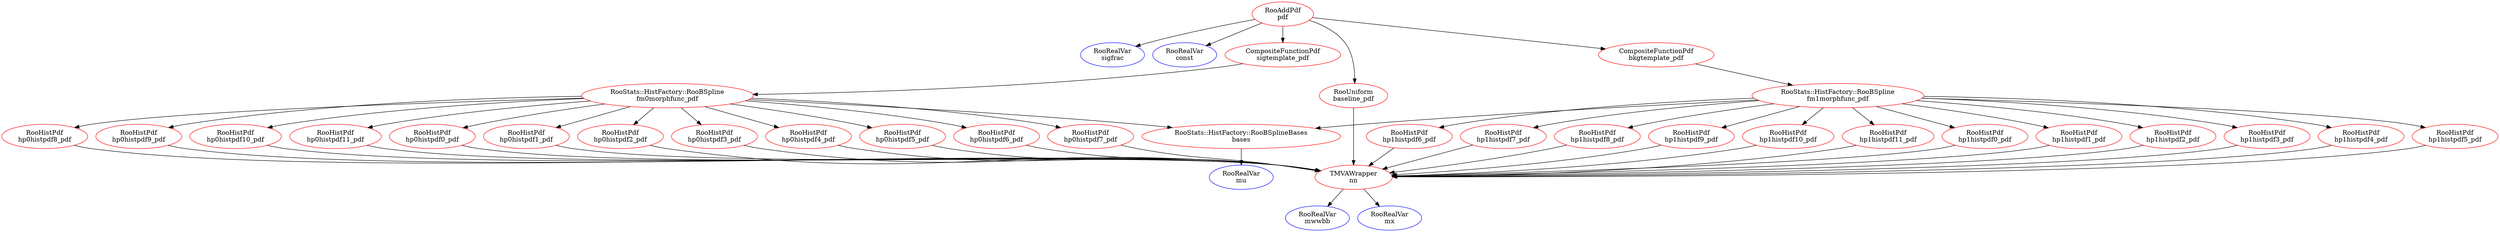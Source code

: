 digraph pdf{
"pdf" [ color=red, label="RooAddPdf
pdf"];
"sigfrac" [ color=blue, label="RooRealVar
sigfrac"];
"const" [ color=blue, label="RooRealVar
const"];
"sigtemplate_pdf" [ color=red, label="CompositeFunctionPdf
sigtemplate_pdf"];
"fm0morphfunc_pdf" [ color=red, label="RooStats::HistFactory::RooBSpline
fm0morphfunc_pdf"];
"bases" [ color=red, label="RooStats::HistFactory::RooBSplineBases
bases"];
"mu" [ color=blue, label="RooRealVar
mu"];
"hp0histpdf0_pdf" [ color=red, label="RooHistPdf
hp0histpdf0_pdf"];
"nn" [ color=red, label="TMVAWrapper
nn"];
"mwwbb" [ color=blue, label="RooRealVar
mwwbb"];
"mx" [ color=blue, label="RooRealVar
mx"];
"hp0histpdf1_pdf" [ color=red, label="RooHistPdf
hp0histpdf1_pdf"];
"hp0histpdf2_pdf" [ color=red, label="RooHistPdf
hp0histpdf2_pdf"];
"hp0histpdf3_pdf" [ color=red, label="RooHistPdf
hp0histpdf3_pdf"];
"hp0histpdf4_pdf" [ color=red, label="RooHistPdf
hp0histpdf4_pdf"];
"hp0histpdf5_pdf" [ color=red, label="RooHistPdf
hp0histpdf5_pdf"];
"hp0histpdf6_pdf" [ color=red, label="RooHistPdf
hp0histpdf6_pdf"];
"hp0histpdf7_pdf" [ color=red, label="RooHistPdf
hp0histpdf7_pdf"];
"hp0histpdf8_pdf" [ color=red, label="RooHistPdf
hp0histpdf8_pdf"];
"hp0histpdf9_pdf" [ color=red, label="RooHistPdf
hp0histpdf9_pdf"];
"hp0histpdf10_pdf" [ color=red, label="RooHistPdf
hp0histpdf10_pdf"];
"hp0histpdf11_pdf" [ color=red, label="RooHistPdf
hp0histpdf11_pdf"];
"baseline_pdf" [ color=red, label="RooUniform
baseline_pdf"];
"bkgtemplate_pdf" [ color=red, label="CompositeFunctionPdf
bkgtemplate_pdf"];
"fm1morphfunc_pdf" [ color=red, label="RooStats::HistFactory::RooBSpline
fm1morphfunc_pdf"];
"hp1histpdf0_pdf" [ color=red, label="RooHistPdf
hp1histpdf0_pdf"];
"hp1histpdf1_pdf" [ color=red, label="RooHistPdf
hp1histpdf1_pdf"];
"hp1histpdf2_pdf" [ color=red, label="RooHistPdf
hp1histpdf2_pdf"];
"hp1histpdf3_pdf" [ color=red, label="RooHistPdf
hp1histpdf3_pdf"];
"hp1histpdf4_pdf" [ color=red, label="RooHistPdf
hp1histpdf4_pdf"];
"hp1histpdf5_pdf" [ color=red, label="RooHistPdf
hp1histpdf5_pdf"];
"hp1histpdf6_pdf" [ color=red, label="RooHistPdf
hp1histpdf6_pdf"];
"hp1histpdf7_pdf" [ color=red, label="RooHistPdf
hp1histpdf7_pdf"];
"hp1histpdf8_pdf" [ color=red, label="RooHistPdf
hp1histpdf8_pdf"];
"hp1histpdf9_pdf" [ color=red, label="RooHistPdf
hp1histpdf9_pdf"];
"hp1histpdf10_pdf" [ color=red, label="RooHistPdf
hp1histpdf10_pdf"];
"hp1histpdf11_pdf" [ color=red, label="RooHistPdf
hp1histpdf11_pdf"];
"sigtemplate_pdf" -> "fm0morphfunc_pdf";
"nn" -> "mx";
"nn" -> "mwwbb";
"pdf" -> "sigtemplate_pdf";
"pdf" -> "baseline_pdf";
"pdf" -> "bkgtemplate_pdf";
"pdf" -> "sigfrac";
"pdf" -> "const";
"fm0morphfunc_pdf" -> "hp0histpdf0_pdf";
"fm0morphfunc_pdf" -> "hp0histpdf1_pdf";
"fm0morphfunc_pdf" -> "hp0histpdf2_pdf";
"fm0morphfunc_pdf" -> "hp0histpdf3_pdf";
"fm0morphfunc_pdf" -> "hp0histpdf4_pdf";
"fm0morphfunc_pdf" -> "hp0histpdf5_pdf";
"fm0morphfunc_pdf" -> "hp0histpdf6_pdf";
"fm0morphfunc_pdf" -> "hp0histpdf7_pdf";
"fm0morphfunc_pdf" -> "hp0histpdf8_pdf";
"fm0morphfunc_pdf" -> "hp0histpdf9_pdf";
"fm0morphfunc_pdf" -> "hp0histpdf10_pdf";
"fm0morphfunc_pdf" -> "hp0histpdf11_pdf";
"fm0morphfunc_pdf" -> "bases";
"hp0histpdf0_pdf" -> "nn";
"hp0histpdf1_pdf" -> "nn";
"hp0histpdf2_pdf" -> "nn";
"hp0histpdf3_pdf" -> "nn";
"hp0histpdf4_pdf" -> "nn";
"hp0histpdf5_pdf" -> "nn";
"hp0histpdf6_pdf" -> "nn";
"hp0histpdf7_pdf" -> "nn";
"hp0histpdf8_pdf" -> "nn";
"hp0histpdf9_pdf" -> "nn";
"hp0histpdf10_pdf" -> "nn";
"hp0histpdf11_pdf" -> "nn";
"baseline_pdf" -> "nn";
"bkgtemplate_pdf" -> "fm1morphfunc_pdf";
"fm1morphfunc_pdf" -> "hp1histpdf0_pdf";
"fm1morphfunc_pdf" -> "hp1histpdf1_pdf";
"fm1morphfunc_pdf" -> "hp1histpdf2_pdf";
"fm1morphfunc_pdf" -> "hp1histpdf3_pdf";
"fm1morphfunc_pdf" -> "hp1histpdf4_pdf";
"fm1morphfunc_pdf" -> "hp1histpdf5_pdf";
"fm1morphfunc_pdf" -> "hp1histpdf6_pdf";
"fm1morphfunc_pdf" -> "hp1histpdf7_pdf";
"fm1morphfunc_pdf" -> "hp1histpdf8_pdf";
"fm1morphfunc_pdf" -> "hp1histpdf9_pdf";
"fm1morphfunc_pdf" -> "hp1histpdf10_pdf";
"fm1morphfunc_pdf" -> "hp1histpdf11_pdf";
"fm1morphfunc_pdf" -> "bases";
"hp1histpdf0_pdf" -> "nn";
"hp1histpdf1_pdf" -> "nn";
"hp1histpdf2_pdf" -> "nn";
"hp1histpdf3_pdf" -> "nn";
"hp1histpdf4_pdf" -> "nn";
"hp1histpdf5_pdf" -> "nn";
"hp1histpdf6_pdf" -> "nn";
"hp1histpdf7_pdf" -> "nn";
"hp1histpdf8_pdf" -> "nn";
"hp1histpdf9_pdf" -> "nn";
"hp1histpdf10_pdf" -> "nn";
"hp1histpdf11_pdf" -> "nn";
"bases" -> "mu";
}
